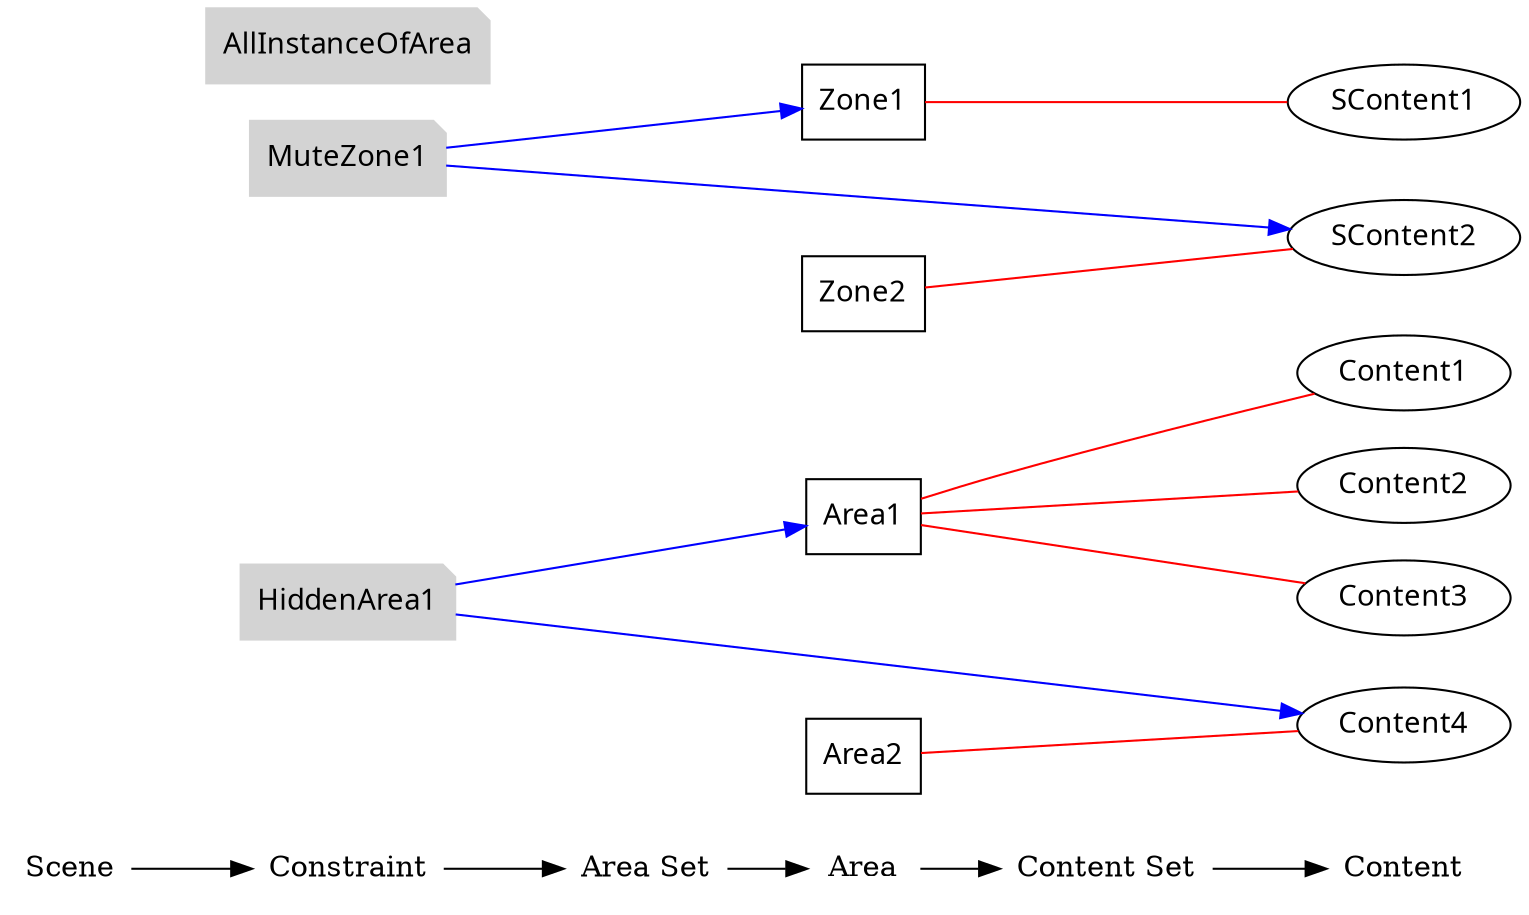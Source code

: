 digraph rule_objects_graph {
	rankdir = LR;
	charset="utf-8";
	clusterrank = global;
	
	node [shape = plaintext];
	Scene -> Constraint -> "Area Set" -> Area -> "Content Set" -> Content; 
	{ rank = same;
		node [shape = box];
		{
			Area;
			e1 [label="Area1", fontname="Meiryo UI"];
			e2 [label="Area2", fontname="Meiryo UI"];

			e3 [label="Zone1", fontname="Meiryo UI"];
			e4 [label="Zone2", fontname="Meiryo UI"];
		}
	}
	
	{ rank = same;
		node [shape = ellipse];
		{
			Content;
			e5 [label="Content1", fontname="Meiryo UI"];
			e6 [label="Content2", fontname="Meiryo UI"];
			e7 [label="Content3", fontname="Meiryo UI"];
			e8 [label="Content4", fontname="Meiryo UI"];

			e9 [label="SContent1", fontname="Meiryo UI"];
			e10 [label="SContent2", fontname="Meiryo UI"];

		}
	}
	
	{
		subgraph subareaset {
			"Area Set";
			node [shape = box, style = filled, color = lightpink];


		}
	}


	
	{
		subgraph subcontentset {
			"Content Set";
			node [shape = ellipse, style = filled, color = palegreen];


		}
	}



	e1 -> e5 [dir=none, color=red];
	e1 -> e6 [dir=none, color=red];
	e1 -> e7 [dir=none, color=red];
	e2 -> e8 [dir=none, color=red];
	

	

	e3 -> e9 [dir=none, color=red];
	e4 -> e10 [dir=none, color=red];
	

	

	subgraph scene { rank = same;
		node [shape = circle, style = filled, color = lightblue];
		{
			"Scene";

		}
	}

	{ rank = same;
		node [shape = note, style = filled, color = lightgrey];
		{
			"Constraint";
			e11 [label="AllInstanceOfArea", fontname="Meiryo UI"];
			e12 [label="HiddenArea1", fontname="Meiryo UI"];
			e13 [label="MuteZone1", fontname="Meiryo UI"];
		}
	}
	
	{ rank = same;
		node [shape = note, style = filled, color = lavenderblush2];
		{
			"Constraint";
		}
	}

	{ rank = same;
		node [shape = note, style = filled, color = lightpink2];
		{
			"Constraint";
		}
	}

	e12 -> e1 [color=blue];
	e12 -> e8 [color=blue];
	e13 -> e10 [color=blue];
	e13 -> e3 [color=blue];
	

	

	
}

